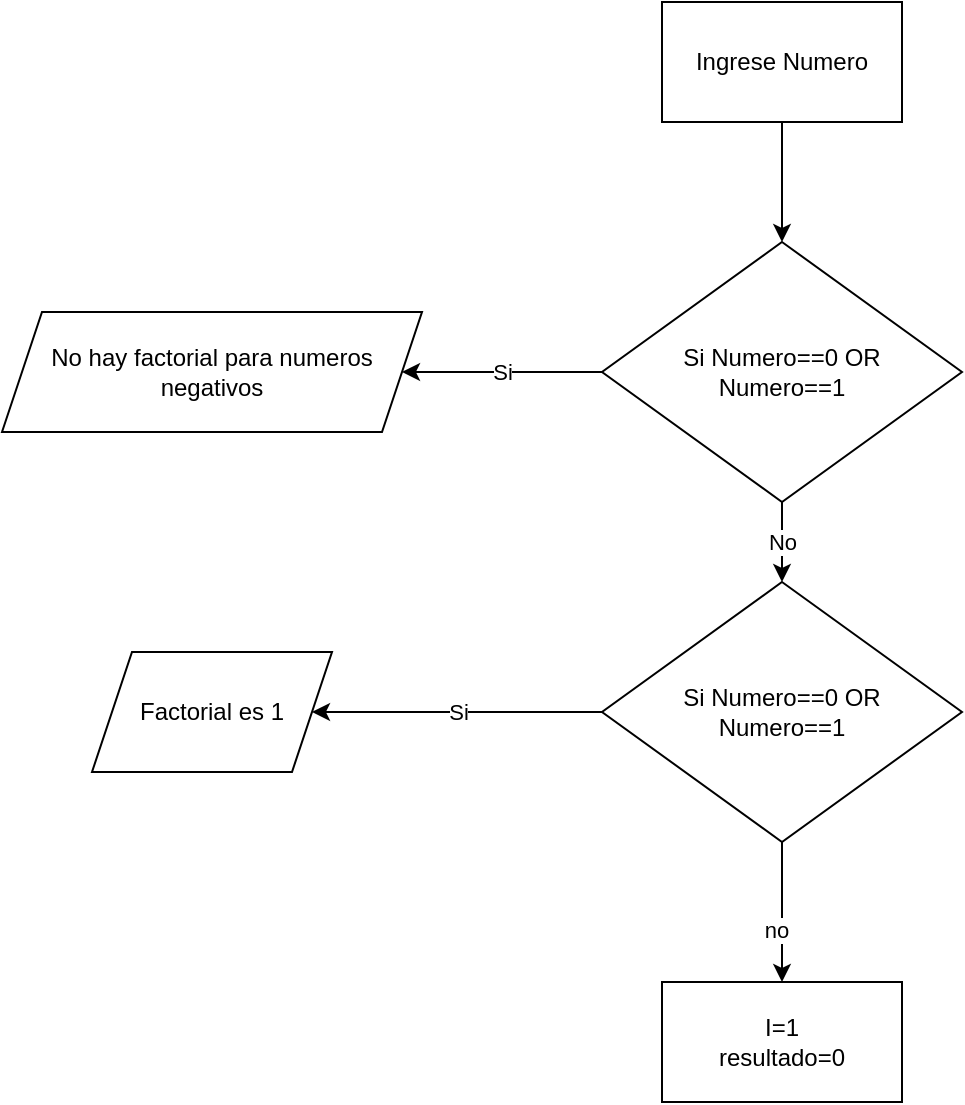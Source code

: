 <mxfile version="16.6.3" type="github">
  <diagram id="BxKyW3eYopd-6q6BVUA2" name="Page-1">
    <mxGraphModel dx="2062" dy="412" grid="1" gridSize="10" guides="1" tooltips="1" connect="1" arrows="1" fold="1" page="1" pageScale="1" pageWidth="850" pageHeight="1100" math="0" shadow="0">
      <root>
        <mxCell id="0" />
        <mxCell id="1" parent="0" />
        <mxCell id="VZ-1mS6q5crtG8ooiFN2-10" value="" style="edgeStyle=orthogonalEdgeStyle;rounded=0;orthogonalLoop=1;jettySize=auto;html=1;" edge="1" parent="1" source="VZ-1mS6q5crtG8ooiFN2-1" target="VZ-1mS6q5crtG8ooiFN2-6">
          <mxGeometry relative="1" as="geometry" />
        </mxCell>
        <mxCell id="VZ-1mS6q5crtG8ooiFN2-1" value="Ingrese Numero" style="rounded=0;whiteSpace=wrap;html=1;" vertex="1" parent="1">
          <mxGeometry x="340" y="30" width="120" height="60" as="geometry" />
        </mxCell>
        <mxCell id="VZ-1mS6q5crtG8ooiFN2-2" value="I=1&lt;br&gt;resultado=0" style="rounded=0;whiteSpace=wrap;html=1;" vertex="1" parent="1">
          <mxGeometry x="340" y="520" width="120" height="60" as="geometry" />
        </mxCell>
        <mxCell id="VZ-1mS6q5crtG8ooiFN2-9" value="Si" style="edgeStyle=orthogonalEdgeStyle;rounded=0;orthogonalLoop=1;jettySize=auto;html=1;" edge="1" parent="1" source="VZ-1mS6q5crtG8ooiFN2-3" target="VZ-1mS6q5crtG8ooiFN2-4">
          <mxGeometry relative="1" as="geometry" />
        </mxCell>
        <mxCell id="VZ-1mS6q5crtG8ooiFN2-12" value="" style="edgeStyle=orthogonalEdgeStyle;rounded=0;orthogonalLoop=1;jettySize=auto;html=1;" edge="1" parent="1" source="VZ-1mS6q5crtG8ooiFN2-3" target="VZ-1mS6q5crtG8ooiFN2-2">
          <mxGeometry relative="1" as="geometry" />
        </mxCell>
        <mxCell id="VZ-1mS6q5crtG8ooiFN2-13" value="no" style="edgeLabel;html=1;align=center;verticalAlign=middle;resizable=0;points=[];" vertex="1" connectable="0" parent="VZ-1mS6q5crtG8ooiFN2-12">
          <mxGeometry x="0.25" y="-3" relative="1" as="geometry">
            <mxPoint as="offset" />
          </mxGeometry>
        </mxCell>
        <mxCell id="VZ-1mS6q5crtG8ooiFN2-3" value="Si Numero==0 OR &lt;br&gt;Numero==1" style="rhombus;whiteSpace=wrap;html=1;" vertex="1" parent="1">
          <mxGeometry x="310" y="320" width="180" height="130" as="geometry" />
        </mxCell>
        <mxCell id="VZ-1mS6q5crtG8ooiFN2-4" value="Factorial es 1" style="shape=parallelogram;perimeter=parallelogramPerimeter;whiteSpace=wrap;html=1;fixedSize=1;" vertex="1" parent="1">
          <mxGeometry x="55" y="355" width="120" height="60" as="geometry" />
        </mxCell>
        <mxCell id="VZ-1mS6q5crtG8ooiFN2-8" value="Si" style="edgeStyle=orthogonalEdgeStyle;rounded=0;orthogonalLoop=1;jettySize=auto;html=1;" edge="1" parent="1" source="VZ-1mS6q5crtG8ooiFN2-6" target="VZ-1mS6q5crtG8ooiFN2-7">
          <mxGeometry relative="1" as="geometry" />
        </mxCell>
        <mxCell id="VZ-1mS6q5crtG8ooiFN2-11" value="No" style="edgeStyle=orthogonalEdgeStyle;rounded=0;orthogonalLoop=1;jettySize=auto;html=1;" edge="1" parent="1" source="VZ-1mS6q5crtG8ooiFN2-6" target="VZ-1mS6q5crtG8ooiFN2-3">
          <mxGeometry relative="1" as="geometry" />
        </mxCell>
        <mxCell id="VZ-1mS6q5crtG8ooiFN2-6" value="Si Numero==0 OR &lt;br&gt;Numero==1" style="rhombus;whiteSpace=wrap;html=1;" vertex="1" parent="1">
          <mxGeometry x="310" y="150" width="180" height="130" as="geometry" />
        </mxCell>
        <mxCell id="VZ-1mS6q5crtG8ooiFN2-7" value="No hay factorial para numeros negativos" style="shape=parallelogram;perimeter=parallelogramPerimeter;whiteSpace=wrap;html=1;fixedSize=1;" vertex="1" parent="1">
          <mxGeometry x="10" y="185" width="210" height="60" as="geometry" />
        </mxCell>
      </root>
    </mxGraphModel>
  </diagram>
</mxfile>
